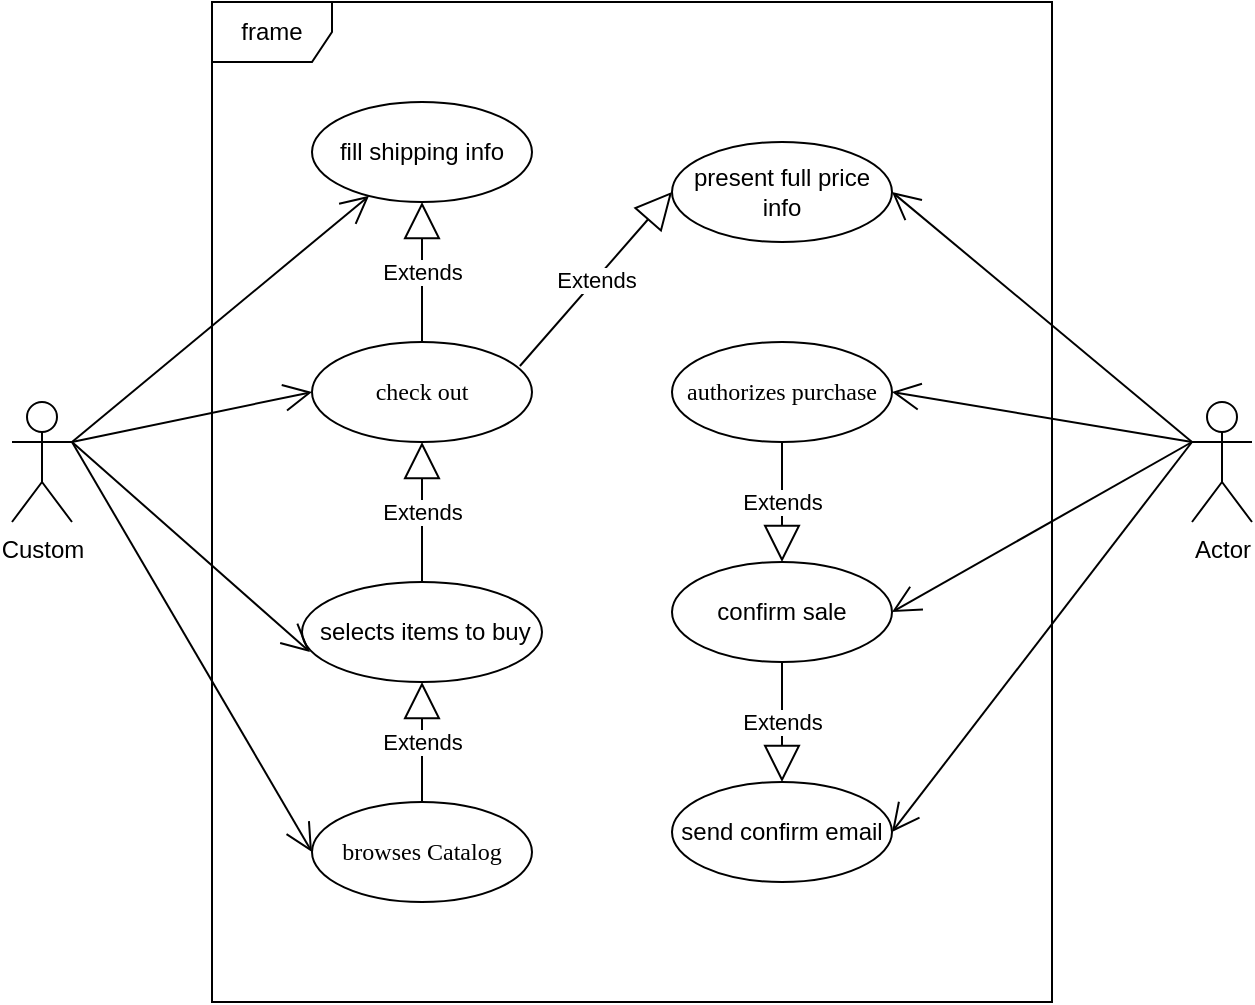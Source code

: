 <mxfile version="25.0.3">
  <diagram name="第 1 页" id="HLJRhyLLiGfdB7AIX1Ct">
    <mxGraphModel dx="906" dy="583" grid="1" gridSize="10" guides="1" tooltips="1" connect="1" arrows="1" fold="1" page="1" pageScale="1" pageWidth="827" pageHeight="1169" math="0" shadow="0">
      <root>
        <mxCell id="0" />
        <mxCell id="1" parent="0" />
        <mxCell id="i5w2QQlCM6NQUI5eI2cH-1" value="frame" style="shape=umlFrame;whiteSpace=wrap;html=1;pointerEvents=0;" vertex="1" parent="1">
          <mxGeometry x="150" y="60" width="420" height="500" as="geometry" />
        </mxCell>
        <mxCell id="i5w2QQlCM6NQUI5eI2cH-2" value="Custom" style="shape=umlActor;verticalLabelPosition=bottom;verticalAlign=top;html=1;" vertex="1" parent="1">
          <mxGeometry x="50" y="260" width="30" height="60" as="geometry" />
        </mxCell>
        <mxCell id="i5w2QQlCM6NQUI5eI2cH-3" value="Actor" style="shape=umlActor;verticalLabelPosition=bottom;verticalAlign=top;html=1;" vertex="1" parent="1">
          <mxGeometry x="640" y="260" width="30" height="60" as="geometry" />
        </mxCell>
        <mxCell id="i5w2QQlCM6NQUI5eI2cH-5" value="&lt;p style=&quot;margin: 0px; font-variant-numeric: normal; font-variant-east-asian: normal; font-variant-alternates: normal; font-size-adjust: none; font-kerning: auto; font-optical-sizing: auto; font-feature-settings: normal; font-variation-settings: normal; font-variant-position: normal; font-stretch: normal; line-height: normal; font-family: &amp;quot;Times New Roman&amp;quot;; text-align: start;&quot; class=&quot;p1&quot;&gt;browses Catalog&lt;/p&gt;" style="ellipse;whiteSpace=wrap;html=1;" vertex="1" parent="1">
          <mxGeometry x="200" y="460" width="110" height="50" as="geometry" />
        </mxCell>
        <mxCell id="i5w2QQlCM6NQUI5eI2cH-7" value="&lt;p style=&quot;margin: 0px; font-variant-numeric: normal; font-variant-east-asian: normal; font-variant-alternates: normal; font-size-adjust: none; font-kerning: auto; font-optical-sizing: auto; font-feature-settings: normal; font-variation-settings: normal; font-variant-position: normal; font-stretch: normal; line-height: normal; font-family: &amp;quot;Times New Roman&amp;quot;; text-align: start;&quot; class=&quot;p1&quot;&gt;&lt;span style=&quot;font-family: Helvetica;&quot; class=&quot;Apple-converted-space&quot;&gt;&amp;nbsp;&lt;/span&gt;&lt;span style=&quot;font-family: Helvetica;&quot;&gt;selects items to buy&lt;/span&gt;&lt;br&gt;&lt;/p&gt;" style="ellipse;whiteSpace=wrap;html=1;" vertex="1" parent="1">
          <mxGeometry x="195" y="350" width="120" height="50" as="geometry" />
        </mxCell>
        <mxCell id="i5w2QQlCM6NQUI5eI2cH-8" value="&lt;p style=&quot;margin: 0px; font-variant-numeric: normal; font-variant-east-asian: normal; font-variant-alternates: normal; font-size-adjust: none; font-kerning: auto; font-optical-sizing: auto; font-feature-settings: normal; font-variation-settings: normal; font-variant-position: normal; font-stretch: normal; line-height: normal; font-family: &amp;quot;Times New Roman&amp;quot;; text-align: start;&quot; class=&quot;p1&quot;&gt;check out&lt;/p&gt;" style="ellipse;whiteSpace=wrap;html=1;" vertex="1" parent="1">
          <mxGeometry x="200" y="230" width="110" height="50" as="geometry" />
        </mxCell>
        <mxCell id="i5w2QQlCM6NQUI5eI2cH-9" value="fill shipping info" style="ellipse;whiteSpace=wrap;html=1;" vertex="1" parent="1">
          <mxGeometry x="200" y="110" width="110" height="50" as="geometry" />
        </mxCell>
        <mxCell id="i5w2QQlCM6NQUI5eI2cH-10" value="present full price info" style="ellipse;whiteSpace=wrap;html=1;" vertex="1" parent="1">
          <mxGeometry x="380" y="130" width="110" height="50" as="geometry" />
        </mxCell>
        <mxCell id="i5w2QQlCM6NQUI5eI2cH-11" value="&lt;p style=&quot;margin: 0px; font-variant-numeric: normal; font-variant-east-asian: normal; font-variant-alternates: normal; font-size-adjust: none; font-kerning: auto; font-optical-sizing: auto; font-feature-settings: normal; font-variation-settings: normal; font-variant-position: normal; font-stretch: normal; line-height: normal; font-family: &amp;quot;Times New Roman&amp;quot;; text-align: start;&quot; class=&quot;p1&quot;&gt;authorizes purchase&lt;/p&gt;" style="ellipse;whiteSpace=wrap;html=1;" vertex="1" parent="1">
          <mxGeometry x="380" y="230" width="110" height="50" as="geometry" />
        </mxCell>
        <mxCell id="i5w2QQlCM6NQUI5eI2cH-12" value="confirm sale" style="ellipse;whiteSpace=wrap;html=1;" vertex="1" parent="1">
          <mxGeometry x="380" y="340" width="110" height="50" as="geometry" />
        </mxCell>
        <mxCell id="i5w2QQlCM6NQUI5eI2cH-13" value="send confirm email" style="ellipse;whiteSpace=wrap;html=1;" vertex="1" parent="1">
          <mxGeometry x="380" y="450" width="110" height="50" as="geometry" />
        </mxCell>
        <mxCell id="i5w2QQlCM6NQUI5eI2cH-15" value="" style="endArrow=open;endFill=1;endSize=12;html=1;rounded=0;exitX=1;exitY=0.333;exitDx=0;exitDy=0;exitPerimeter=0;entryX=0.033;entryY=0.7;entryDx=0;entryDy=0;entryPerimeter=0;" edge="1" parent="1" source="i5w2QQlCM6NQUI5eI2cH-2" target="i5w2QQlCM6NQUI5eI2cH-7">
          <mxGeometry width="160" relative="1" as="geometry">
            <mxPoint x="90" y="280" as="sourcePoint" />
            <mxPoint x="230" y="289.5" as="targetPoint" />
          </mxGeometry>
        </mxCell>
        <mxCell id="i5w2QQlCM6NQUI5eI2cH-16" value="" style="endArrow=open;endFill=1;endSize=12;html=1;rounded=0;entryX=0;entryY=0.5;entryDx=0;entryDy=0;" edge="1" parent="1" target="i5w2QQlCM6NQUI5eI2cH-5">
          <mxGeometry width="160" relative="1" as="geometry">
            <mxPoint x="80" y="280" as="sourcePoint" />
            <mxPoint x="214" y="145" as="targetPoint" />
          </mxGeometry>
        </mxCell>
        <mxCell id="i5w2QQlCM6NQUI5eI2cH-17" value="" style="endArrow=open;endFill=1;endSize=12;html=1;rounded=0;entryX=0;entryY=0.5;entryDx=0;entryDy=0;" edge="1" parent="1" target="i5w2QQlCM6NQUI5eI2cH-8">
          <mxGeometry width="160" relative="1" as="geometry">
            <mxPoint x="80" y="280" as="sourcePoint" />
            <mxPoint x="210" y="215" as="targetPoint" />
          </mxGeometry>
        </mxCell>
        <mxCell id="i5w2QQlCM6NQUI5eI2cH-18" value="" style="endArrow=open;endFill=1;endSize=12;html=1;rounded=0;" edge="1" parent="1" target="i5w2QQlCM6NQUI5eI2cH-9">
          <mxGeometry width="160" relative="1" as="geometry">
            <mxPoint x="80" y="280" as="sourcePoint" />
            <mxPoint x="210" y="320" as="targetPoint" />
          </mxGeometry>
        </mxCell>
        <mxCell id="i5w2QQlCM6NQUI5eI2cH-19" value="" style="endArrow=open;endFill=1;endSize=12;html=1;rounded=0;exitX=0;exitY=0.333;exitDx=0;exitDy=0;exitPerimeter=0;entryX=1;entryY=0.5;entryDx=0;entryDy=0;" edge="1" parent="1" source="i5w2QQlCM6NQUI5eI2cH-3" target="i5w2QQlCM6NQUI5eI2cH-10">
          <mxGeometry width="160" relative="1" as="geometry">
            <mxPoint x="670" y="150" as="sourcePoint" />
            <mxPoint x="830" y="150" as="targetPoint" />
          </mxGeometry>
        </mxCell>
        <mxCell id="i5w2QQlCM6NQUI5eI2cH-20" value="" style="endArrow=open;endFill=1;endSize=12;html=1;rounded=0;entryX=1;entryY=0.5;entryDx=0;entryDy=0;" edge="1" parent="1" target="i5w2QQlCM6NQUI5eI2cH-11">
          <mxGeometry width="160" relative="1" as="geometry">
            <mxPoint x="640" y="280" as="sourcePoint" />
            <mxPoint x="520" y="215" as="targetPoint" />
          </mxGeometry>
        </mxCell>
        <mxCell id="i5w2QQlCM6NQUI5eI2cH-21" value="" style="endArrow=open;endFill=1;endSize=12;html=1;rounded=0;entryX=1;entryY=0.5;entryDx=0;entryDy=0;" edge="1" parent="1" target="i5w2QQlCM6NQUI5eI2cH-12">
          <mxGeometry width="160" relative="1" as="geometry">
            <mxPoint x="640" y="280" as="sourcePoint" />
            <mxPoint x="520" y="295" as="targetPoint" />
          </mxGeometry>
        </mxCell>
        <mxCell id="i5w2QQlCM6NQUI5eI2cH-22" value="" style="endArrow=open;endFill=1;endSize=12;html=1;rounded=0;entryX=1;entryY=0.5;entryDx=0;entryDy=0;" edge="1" parent="1" target="i5w2QQlCM6NQUI5eI2cH-13">
          <mxGeometry width="160" relative="1" as="geometry">
            <mxPoint x="640" y="280" as="sourcePoint" />
            <mxPoint x="520" y="375" as="targetPoint" />
          </mxGeometry>
        </mxCell>
        <mxCell id="i5w2QQlCM6NQUI5eI2cH-24" value="Extends" style="endArrow=block;endSize=16;endFill=0;html=1;rounded=0;exitX=0.5;exitY=0;exitDx=0;exitDy=0;entryX=0.5;entryY=1;entryDx=0;entryDy=0;" edge="1" parent="1" source="i5w2QQlCM6NQUI5eI2cH-5" target="i5w2QQlCM6NQUI5eI2cH-7">
          <mxGeometry width="160" relative="1" as="geometry">
            <mxPoint x="250" y="180" as="sourcePoint" />
            <mxPoint x="410" y="180" as="targetPoint" />
          </mxGeometry>
        </mxCell>
        <mxCell id="i5w2QQlCM6NQUI5eI2cH-25" value="Extends" style="endArrow=block;endSize=16;endFill=0;html=1;rounded=0;exitX=0.5;exitY=0;exitDx=0;exitDy=0;entryX=0.5;entryY=1;entryDx=0;entryDy=0;" edge="1" parent="1" source="i5w2QQlCM6NQUI5eI2cH-7" target="i5w2QQlCM6NQUI5eI2cH-8">
          <mxGeometry width="160" relative="1" as="geometry">
            <mxPoint x="265" y="460" as="sourcePoint" />
            <mxPoint x="265" y="430" as="targetPoint" />
          </mxGeometry>
        </mxCell>
        <mxCell id="i5w2QQlCM6NQUI5eI2cH-26" value="Extends" style="endArrow=block;endSize=16;endFill=0;html=1;rounded=0;exitX=0.5;exitY=0;exitDx=0;exitDy=0;entryX=0.5;entryY=1;entryDx=0;entryDy=0;" edge="1" parent="1" source="i5w2QQlCM6NQUI5eI2cH-8" target="i5w2QQlCM6NQUI5eI2cH-9">
          <mxGeometry x="-0.004" width="160" relative="1" as="geometry">
            <mxPoint x="265" y="380" as="sourcePoint" />
            <mxPoint x="265" y="340" as="targetPoint" />
            <mxPoint as="offset" />
          </mxGeometry>
        </mxCell>
        <mxCell id="i5w2QQlCM6NQUI5eI2cH-28" value="Extends" style="endArrow=block;endSize=16;endFill=0;html=1;rounded=0;exitX=0.945;exitY=0.24;exitDx=0;exitDy=0;entryX=0;entryY=0.5;entryDx=0;entryDy=0;exitPerimeter=0;" edge="1" parent="1" source="i5w2QQlCM6NQUI5eI2cH-8" target="i5w2QQlCM6NQUI5eI2cH-10">
          <mxGeometry x="-0.004" width="160" relative="1" as="geometry">
            <mxPoint x="265" y="240" as="sourcePoint" />
            <mxPoint x="265" y="170" as="targetPoint" />
            <mxPoint as="offset" />
          </mxGeometry>
        </mxCell>
        <mxCell id="i5w2QQlCM6NQUI5eI2cH-30" value="Extends" style="endArrow=block;endSize=16;endFill=0;html=1;rounded=0;exitX=0.5;exitY=1;exitDx=0;exitDy=0;entryX=0.5;entryY=0;entryDx=0;entryDy=0;" edge="1" parent="1" source="i5w2QQlCM6NQUI5eI2cH-11" target="i5w2QQlCM6NQUI5eI2cH-12">
          <mxGeometry x="-0.004" width="160" relative="1" as="geometry">
            <mxPoint x="314" y="252" as="sourcePoint" />
            <mxPoint x="390" y="125" as="targetPoint" />
            <mxPoint as="offset" />
          </mxGeometry>
        </mxCell>
        <mxCell id="i5w2QQlCM6NQUI5eI2cH-31" value="Extends" style="endArrow=block;endSize=16;endFill=0;html=1;rounded=0;exitX=0.5;exitY=1;exitDx=0;exitDy=0;entryX=0.5;entryY=0;entryDx=0;entryDy=0;" edge="1" parent="1" source="i5w2QQlCM6NQUI5eI2cH-12" target="i5w2QQlCM6NQUI5eI2cH-13">
          <mxGeometry x="-0.004" width="160" relative="1" as="geometry">
            <mxPoint x="445" y="290" as="sourcePoint" />
            <mxPoint x="445" y="350" as="targetPoint" />
            <mxPoint as="offset" />
          </mxGeometry>
        </mxCell>
      </root>
    </mxGraphModel>
  </diagram>
</mxfile>
